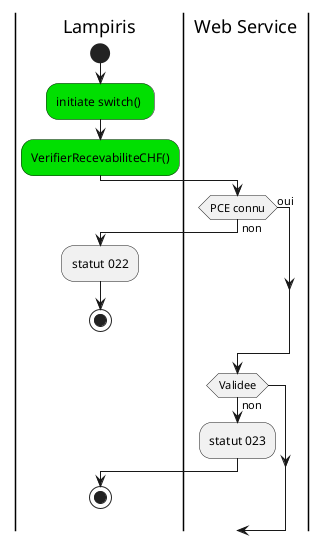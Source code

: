 {
  "sha1": "eovk67cfy24tb9njadeaoilfhvprtsx",
  "insertion": {
    "when": "2024-06-01T09:03:04.854Z",
    "user": "plantuml@gmail.com"
  }
}
@startuml
|Lampiris|
start
#01DF01:initiate switch() ;
#01DF01:VerifierRecevabiliteCHF();
|Web Service|
if (PCE connu) then (non)
|Lampiris|
:statut 022;
stop
else (oui)
|Web Service|
endif
if (Validee) then (non)
:statut 023;
|Lampiris|
stop
endif 
@enduml
